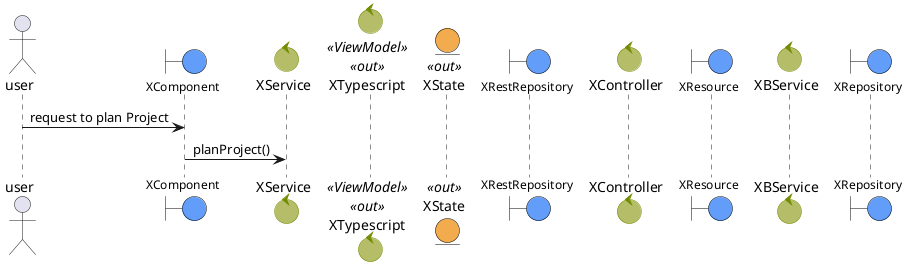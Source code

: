 @startuml


skinparam {
    BoundaryBackgroundColor #629EF9
    BoundaryBorderColor black
    BoundaryFontSize 12
    BoundarySize 10
    ControlBackgroundColor #b5bd68
    ControlBorderColor #718c00
    EntityBackgroundColor #F2AC4E
    EntityBorderColor black
}


'https://plantuml.com/sequence-diagram
actor user
boundary XComponent
control XService
control XViewModel as "XTypescript" <<ViewModel>> <<out>>
entity XState <<out>>
boundary XRestRepository


control XController
boundary XResource
control XBService
boundary XRepository

user -> XComponent : request to plan Project
XComponent -> XService : planProject()

@enduml
